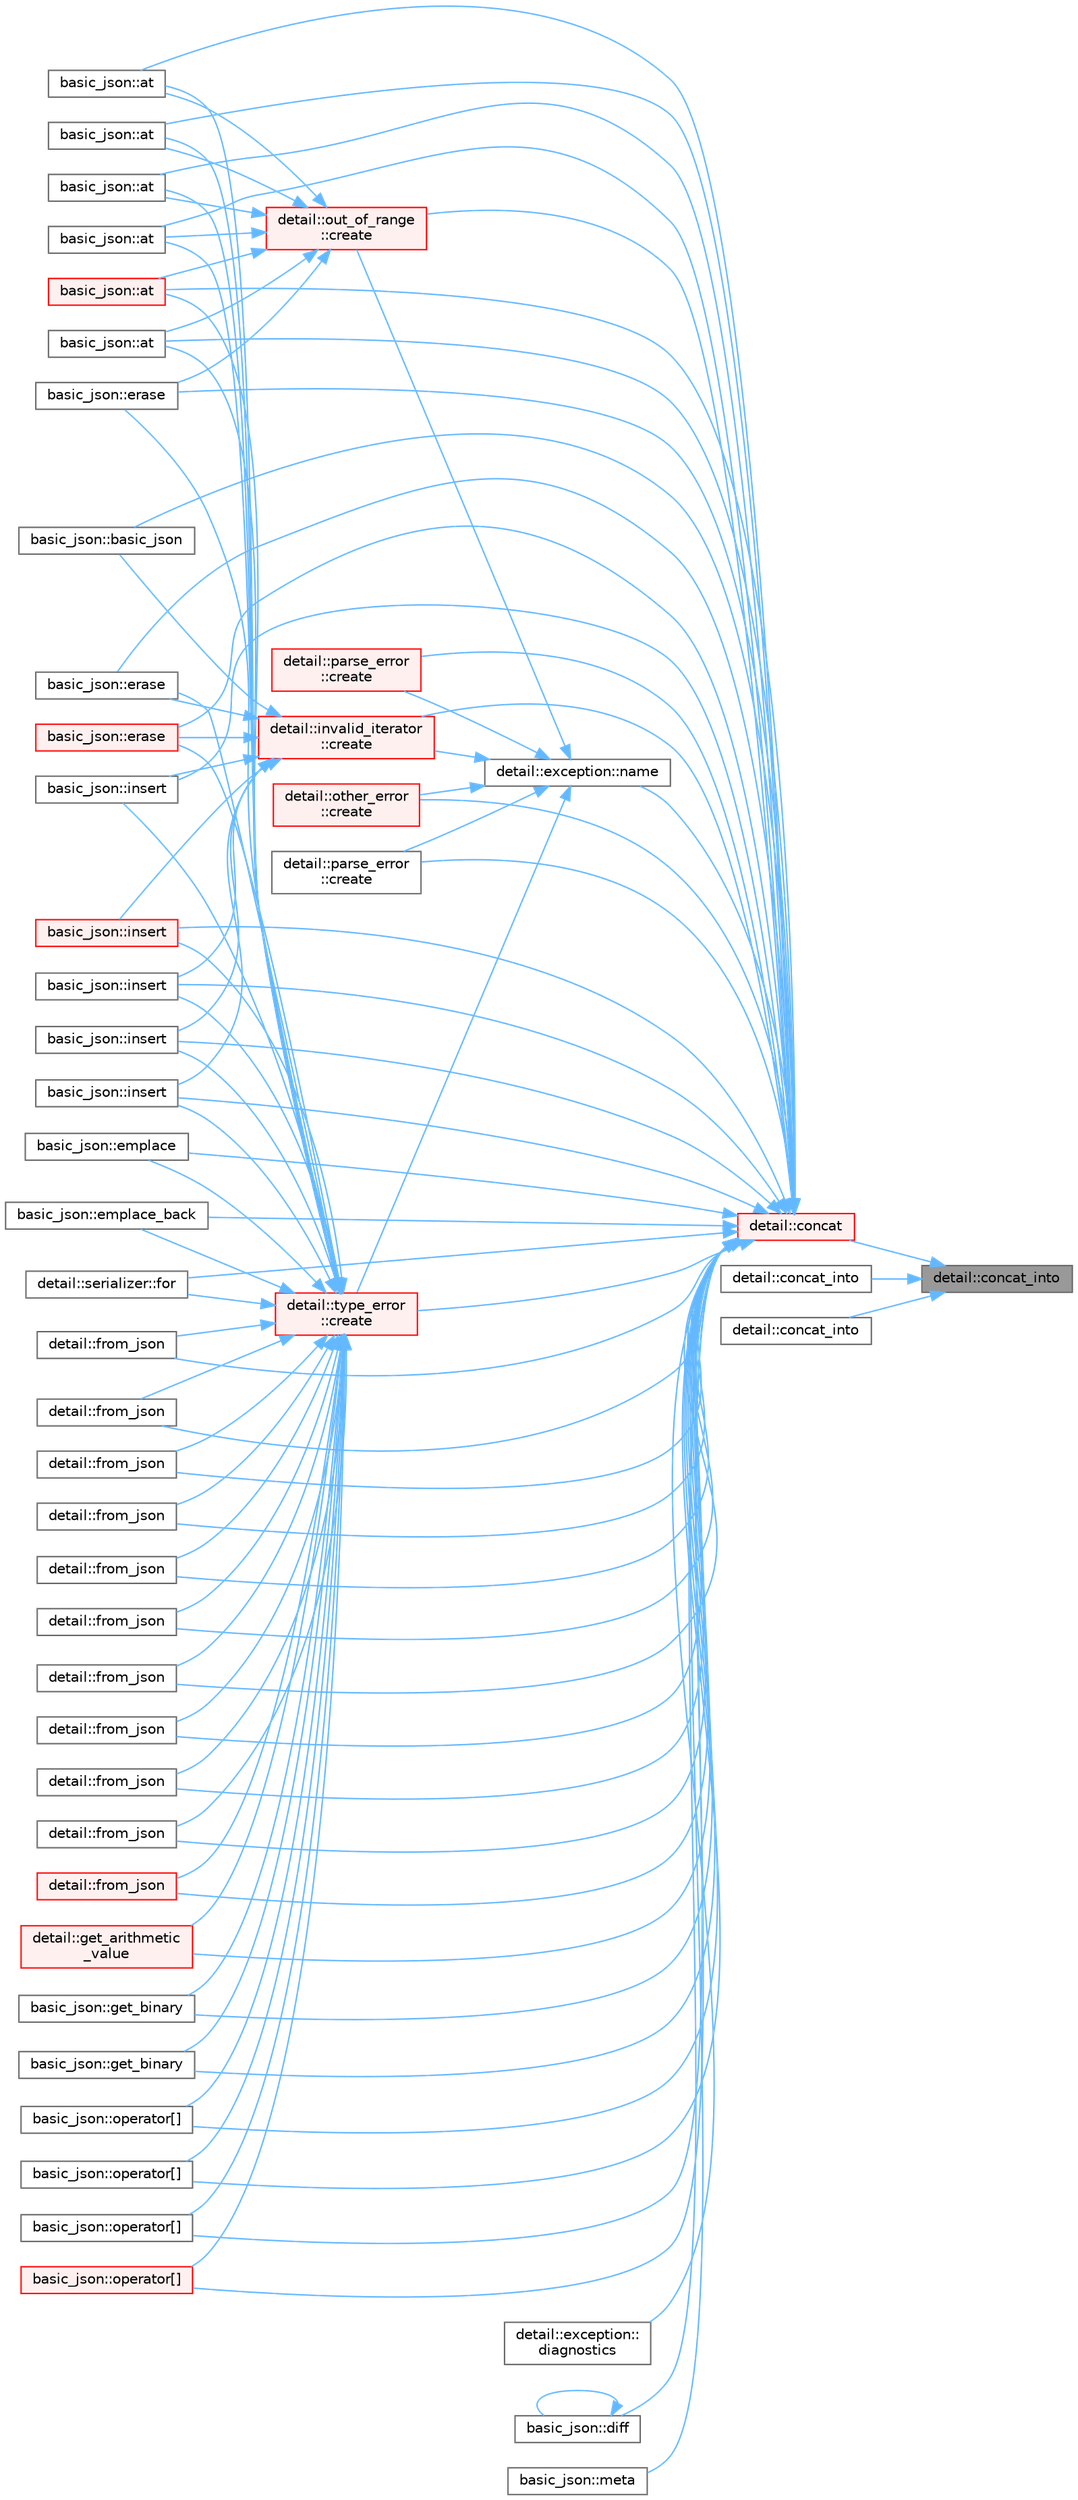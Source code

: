 digraph "detail::concat_into"
{
 // LATEX_PDF_SIZE
  bgcolor="transparent";
  edge [fontname=Helvetica,fontsize=10,labelfontname=Helvetica,labelfontsize=10];
  node [fontname=Helvetica,fontsize=10,shape=box,height=0.2,width=0.4];
  rankdir="RL";
  Node1 [id="Node000001",label="detail::concat_into",height=0.2,width=0.4,color="gray40", fillcolor="grey60", style="filled", fontcolor="black",tooltip=" "];
  Node1 -> Node2 [id="edge1_Node000001_Node000002",dir="back",color="steelblue1",style="solid",tooltip=" "];
  Node2 [id="Node000002",label="detail::concat",height=0.2,width=0.4,color="red", fillcolor="#FFF0F0", style="filled",URL="$namespacedetail.html#a266fb3d4bf633ad6c506434cc91164da",tooltip=" "];
  Node2 -> Node3 [id="edge2_Node000002_Node000003",dir="back",color="steelblue1",style="solid",tooltip=" "];
  Node3 [id="Node000003",label="basic_json::at",height=0.2,width=0.4,color="grey40", fillcolor="white", style="filled",URL="$classbasic__json.html#accafaaf23f60bb245ddb1fa0972b33a3",tooltip="access specified object element with bounds checking"];
  Node2 -> Node4 [id="edge3_Node000002_Node000004",dir="back",color="steelblue1",style="solid",tooltip=" "];
  Node4 [id="Node000004",label="basic_json::at",height=0.2,width=0.4,color="grey40", fillcolor="white", style="filled",URL="$classbasic__json.html#aba9a21714e81e98fc5786a2339ea1665",tooltip="access specified object element with bounds checking"];
  Node2 -> Node5 [id="edge4_Node000002_Node000005",dir="back",color="steelblue1",style="solid",tooltip=" "];
  Node5 [id="Node000005",label="basic_json::at",height=0.2,width=0.4,color="grey40", fillcolor="white", style="filled",URL="$classbasic__json.html#a4cd9ba2f2164d9cee83b07f76d40843f",tooltip="access specified object element with bounds checking"];
  Node2 -> Node6 [id="edge5_Node000002_Node000006",dir="back",color="steelblue1",style="solid",tooltip=" "];
  Node6 [id="Node000006",label="basic_json::at",height=0.2,width=0.4,color="grey40", fillcolor="white", style="filled",URL="$classbasic__json.html#a7ae6267ca4bd85e25f61dc5ba30204da",tooltip="access specified object element with bounds checking"];
  Node2 -> Node7 [id="edge6_Node000002_Node000007",dir="back",color="steelblue1",style="solid",tooltip=" "];
  Node7 [id="Node000007",label="basic_json::at",height=0.2,width=0.4,color="red", fillcolor="#FFF0F0", style="filled",URL="$classbasic__json.html#a899e4623fe377af5c9ad14c40c64280c",tooltip="access specified array element with bounds checking"];
  Node2 -> Node10 [id="edge7_Node000002_Node000010",dir="back",color="steelblue1",style="solid",tooltip=" "];
  Node10 [id="Node000010",label="basic_json::at",height=0.2,width=0.4,color="grey40", fillcolor="white", style="filled",URL="$classbasic__json.html#af076d8a80f4263cf821da2033d5773b6",tooltip="access specified array element with bounds checking"];
  Node2 -> Node11 [id="edge8_Node000002_Node000011",dir="back",color="steelblue1",style="solid",tooltip=" "];
  Node11 [id="Node000011",label="basic_json::basic_json",height=0.2,width=0.4,color="grey40", fillcolor="white", style="filled",URL="$classbasic__json.html#af97b4fcd01509076c8a7b32ec1a10aec",tooltip="construct a JSON container given an iterator range"];
  Node2 -> Node12 [id="edge9_Node000002_Node000012",dir="back",color="steelblue1",style="solid",tooltip=" "];
  Node12 [id="Node000012",label="detail::parse_error\l::create",height=0.2,width=0.4,color="red", fillcolor="#FFF0F0", style="filled",URL="$classdetail_1_1parse__error.html#a07046ea9f33d28f120af188ed674d6df",tooltip="create a parse error exception"];
  Node2 -> Node20 [id="edge10_Node000002_Node000020",dir="back",color="steelblue1",style="solid",tooltip=" "];
  Node20 [id="Node000020",label="detail::invalid_iterator\l::create",height=0.2,width=0.4,color="red", fillcolor="#FFF0F0", style="filled",URL="$classdetail_1_1invalid__iterator.html#a35d0b713b151188622791891314949f9",tooltip=" "];
  Node20 -> Node11 [id="edge11_Node000020_Node000011",dir="back",color="steelblue1",style="solid",tooltip=" "];
  Node20 -> Node21 [id="edge12_Node000020_Node000021",dir="back",color="steelblue1",style="solid",tooltip=" "];
  Node21 [id="Node000021",label="basic_json::erase",height=0.2,width=0.4,color="grey40", fillcolor="white", style="filled",URL="$classbasic__json.html#a437b81c6e968a4192a22bc0de6c4df80",tooltip="remove elements given an iterator range"];
  Node20 -> Node22 [id="edge13_Node000020_Node000022",dir="back",color="steelblue1",style="solid",tooltip=" "];
  Node22 [id="Node000022",label="basic_json::erase",height=0.2,width=0.4,color="red", fillcolor="#FFF0F0", style="filled",URL="$classbasic__json.html#a7d0fef086b1b72372113db6ce7446189",tooltip="remove element given an iterator"];
  Node20 -> Node24 [id="edge14_Node000020_Node000024",dir="back",color="steelblue1",style="solid",tooltip=" "];
  Node24 [id="Node000024",label="basic_json::insert",height=0.2,width=0.4,color="grey40", fillcolor="white", style="filled",URL="$classbasic__json.html#aaf55c485c75ddd7bd5f9791e59d3aec7",tooltip="inserts range of elements into object"];
  Node20 -> Node25 [id="edge15_Node000020_Node000025",dir="back",color="steelblue1",style="solid",tooltip=" "];
  Node25 [id="Node000025",label="basic_json::insert",height=0.2,width=0.4,color="red", fillcolor="#FFF0F0", style="filled",URL="$classbasic__json.html#a7f3817060c2bec896a99cb2c236b9c27",tooltip="inserts element into array"];
  Node20 -> Node27 [id="edge16_Node000020_Node000027",dir="back",color="steelblue1",style="solid",tooltip=" "];
  Node27 [id="Node000027",label="basic_json::insert",height=0.2,width=0.4,color="grey40", fillcolor="white", style="filled",URL="$classbasic__json.html#a68e1707248a00a2608a304da5ae5c911",tooltip="inserts range of elements into array"];
  Node20 -> Node28 [id="edge17_Node000020_Node000028",dir="back",color="steelblue1",style="solid",tooltip=" "];
  Node28 [id="Node000028",label="basic_json::insert",height=0.2,width=0.4,color="grey40", fillcolor="white", style="filled",URL="$classbasic__json.html#abdfee6a3db80431a24c68bfaf038c47d",tooltip="inserts elements from initializer list into array"];
  Node20 -> Node29 [id="edge18_Node000020_Node000029",dir="back",color="steelblue1",style="solid",tooltip=" "];
  Node29 [id="Node000029",label="basic_json::insert",height=0.2,width=0.4,color="grey40", fillcolor="white", style="filled",URL="$classbasic__json.html#a47b623200562da188886a385c716d101",tooltip="inserts copies of element into array"];
  Node2 -> Node43 [id="edge19_Node000002_Node000043",dir="back",color="steelblue1",style="solid",tooltip=" "];
  Node43 [id="Node000043",label="detail::type_error\l::create",height=0.2,width=0.4,color="red", fillcolor="#FFF0F0", style="filled",URL="$classdetail_1_1type__error.html#a2d25372628cf1e09ec67718f4bc42762",tooltip=" "];
  Node43 -> Node3 [id="edge20_Node000043_Node000003",dir="back",color="steelblue1",style="solid",tooltip=" "];
  Node43 -> Node4 [id="edge21_Node000043_Node000004",dir="back",color="steelblue1",style="solid",tooltip=" "];
  Node43 -> Node5 [id="edge22_Node000043_Node000005",dir="back",color="steelblue1",style="solid",tooltip=" "];
  Node43 -> Node6 [id="edge23_Node000043_Node000006",dir="back",color="steelblue1",style="solid",tooltip=" "];
  Node43 -> Node7 [id="edge24_Node000043_Node000007",dir="back",color="steelblue1",style="solid",tooltip=" "];
  Node43 -> Node10 [id="edge25_Node000043_Node000010",dir="back",color="steelblue1",style="solid",tooltip=" "];
  Node43 -> Node45 [id="edge26_Node000043_Node000045",dir="back",color="steelblue1",style="solid",tooltip=" "];
  Node45 [id="Node000045",label="basic_json::emplace",height=0.2,width=0.4,color="grey40", fillcolor="white", style="filled",URL="$classbasic__json.html#af298488e59ff260d2ca950070cf19196",tooltip="add an object to an object if key does not exist"];
  Node43 -> Node46 [id="edge27_Node000043_Node000046",dir="back",color="steelblue1",style="solid",tooltip=" "];
  Node46 [id="Node000046",label="basic_json::emplace_back",height=0.2,width=0.4,color="grey40", fillcolor="white", style="filled",URL="$classbasic__json.html#ac5f0a15957842b188826aea98a9cfd3d",tooltip="add an object to an array"];
  Node43 -> Node47 [id="edge28_Node000043_Node000047",dir="back",color="steelblue1",style="solid",tooltip=" "];
  Node47 [id="Node000047",label="basic_json::erase",height=0.2,width=0.4,color="grey40", fillcolor="white", style="filled",URL="$classbasic__json.html#ac2c58b5f34c2ff56e27630214f5a9df4",tooltip="remove element from a JSON array given an index"];
  Node43 -> Node21 [id="edge29_Node000043_Node000021",dir="back",color="steelblue1",style="solid",tooltip=" "];
  Node43 -> Node22 [id="edge30_Node000043_Node000022",dir="back",color="steelblue1",style="solid",tooltip=" "];
  Node43 -> Node48 [id="edge31_Node000043_Node000048",dir="back",color="steelblue1",style="solid",tooltip=" "];
  Node48 [id="Node000048",label="detail::serializer::for",height=0.2,width=0.4,color="grey40", fillcolor="white", style="filled",URL="$classdetail_1_1serializer.html#a491abc2de2affbc9c3490bde110b7f07",tooltip=" "];
  Node43 -> Node49 [id="edge32_Node000043_Node000049",dir="back",color="steelblue1",style="solid",tooltip=" "];
  Node49 [id="Node000049",label="detail::from_json",height=0.2,width=0.4,color="grey40", fillcolor="white", style="filled",URL="$namespacedetail.html#a5679c0faebc99f95ebfd2cb33406cdfc",tooltip=" "];
  Node43 -> Node50 [id="edge33_Node000043_Node000050",dir="back",color="steelblue1",style="solid",tooltip=" "];
  Node50 [id="Node000050",label="detail::from_json",height=0.2,width=0.4,color="grey40", fillcolor="white", style="filled",URL="$namespacedetail.html#a65752fffa784667e7b4ea8bdd0ec6669",tooltip=" "];
  Node43 -> Node51 [id="edge34_Node000043_Node000051",dir="back",color="steelblue1",style="solid",tooltip=" "];
  Node51 [id="Node000051",label="detail::from_json",height=0.2,width=0.4,color="grey40", fillcolor="white", style="filled",URL="$namespacedetail.html#a906affddceb2daa6a462c5c02ce53761",tooltip=" "];
  Node43 -> Node52 [id="edge35_Node000043_Node000052",dir="back",color="steelblue1",style="solid",tooltip=" "];
  Node52 [id="Node000052",label="detail::from_json",height=0.2,width=0.4,color="grey40", fillcolor="white", style="filled",URL="$namespacedetail.html#aa1a92ab7f5de728919535b5714a4eda6",tooltip=" "];
  Node43 -> Node53 [id="edge36_Node000043_Node000053",dir="back",color="steelblue1",style="solid",tooltip=" "];
  Node53 [id="Node000053",label="detail::from_json",height=0.2,width=0.4,color="grey40", fillcolor="white", style="filled",URL="$namespacedetail.html#a6b60b3f3a22e35323af3ecbb1d7e2464",tooltip=" "];
  Node43 -> Node54 [id="edge37_Node000043_Node000054",dir="back",color="steelblue1",style="solid",tooltip=" "];
  Node54 [id="Node000054",label="detail::from_json",height=0.2,width=0.4,color="grey40", fillcolor="white", style="filled",URL="$namespacedetail.html#a1dee67b2f27eb606b7174ff7e7e56c49",tooltip=" "];
  Node43 -> Node55 [id="edge38_Node000043_Node000055",dir="back",color="steelblue1",style="solid",tooltip=" "];
  Node55 [id="Node000055",label="detail::from_json",height=0.2,width=0.4,color="grey40", fillcolor="white", style="filled",URL="$namespacedetail.html#aa0e2a2cdcf751b91b3fd1384add531cd",tooltip=" "];
  Node43 -> Node56 [id="edge39_Node000043_Node000056",dir="back",color="steelblue1",style="solid",tooltip=" "];
  Node56 [id="Node000056",label="detail::from_json",height=0.2,width=0.4,color="grey40", fillcolor="white", style="filled",URL="$namespacedetail.html#a0ad294bce6911925bbb3afaaf5cafb50",tooltip=" "];
  Node43 -> Node57 [id="edge40_Node000043_Node000057",dir="back",color="steelblue1",style="solid",tooltip=" "];
  Node57 [id="Node000057",label="detail::from_json",height=0.2,width=0.4,color="grey40", fillcolor="white", style="filled",URL="$namespacedetail.html#ae1f62aac7ce53a789f545f54e41e8926",tooltip=" "];
  Node43 -> Node58 [id="edge41_Node000043_Node000058",dir="back",color="steelblue1",style="solid",tooltip=" "];
  Node58 [id="Node000058",label="detail::from_json",height=0.2,width=0.4,color="grey40", fillcolor="white", style="filled",URL="$namespacedetail.html#a0b01c920706dca5df2940f1f09728db3",tooltip=" "];
  Node43 -> Node59 [id="edge42_Node000043_Node000059",dir="back",color="steelblue1",style="solid",tooltip=" "];
  Node59 [id="Node000059",label="detail::from_json",height=0.2,width=0.4,color="red", fillcolor="#FFF0F0", style="filled",URL="$namespacedetail.html#ac8fc7fc4703cbd8edd7bb43a94adf92b",tooltip=" "];
  Node43 -> Node61 [id="edge43_Node000043_Node000061",dir="back",color="steelblue1",style="solid",tooltip=" "];
  Node61 [id="Node000061",label="detail::get_arithmetic\l_value",height=0.2,width=0.4,color="red", fillcolor="#FFF0F0", style="filled",URL="$namespacedetail.html#ad10dc6af43ec8e72954eb2ac08c8698b",tooltip=" "];
  Node43 -> Node66 [id="edge44_Node000043_Node000066",dir="back",color="steelblue1",style="solid",tooltip=" "];
  Node66 [id="Node000066",label="basic_json::get_binary",height=0.2,width=0.4,color="grey40", fillcolor="white", style="filled",URL="$classbasic__json.html#aaa2432a7c01833b02c6330709211ede7",tooltip="get a binary value"];
  Node43 -> Node67 [id="edge45_Node000043_Node000067",dir="back",color="steelblue1",style="solid",tooltip=" "];
  Node67 [id="Node000067",label="basic_json::get_binary",height=0.2,width=0.4,color="grey40", fillcolor="white", style="filled",URL="$classbasic__json.html#a67d6da9fb8325a87d9513f960d88512a",tooltip="get a binary value"];
  Node43 -> Node24 [id="edge46_Node000043_Node000024",dir="back",color="steelblue1",style="solid",tooltip=" "];
  Node43 -> Node25 [id="edge47_Node000043_Node000025",dir="back",color="steelblue1",style="solid",tooltip=" "];
  Node43 -> Node27 [id="edge48_Node000043_Node000027",dir="back",color="steelblue1",style="solid",tooltip=" "];
  Node43 -> Node28 [id="edge49_Node000043_Node000028",dir="back",color="steelblue1",style="solid",tooltip=" "];
  Node43 -> Node29 [id="edge50_Node000043_Node000029",dir="back",color="steelblue1",style="solid",tooltip=" "];
  Node43 -> Node68 [id="edge51_Node000043_Node000068",dir="back",color="steelblue1",style="solid",tooltip=" "];
  Node68 [id="Node000068",label="basic_json::operator[]",height=0.2,width=0.4,color="grey40", fillcolor="white", style="filled",URL="$classbasic__json.html#a3d3ea17617e94886f3e86ac921095a13",tooltip="access specified object element"];
  Node43 -> Node69 [id="edge52_Node000043_Node000069",dir="back",color="steelblue1",style="solid",tooltip=" "];
  Node69 [id="Node000069",label="basic_json::operator[]",height=0.2,width=0.4,color="grey40", fillcolor="white", style="filled",URL="$classbasic__json.html#a06fe1a1c7aa8c193c73aa40b17ee5f68",tooltip="access specified object element"];
  Node43 -> Node70 [id="edge53_Node000043_Node000070",dir="back",color="steelblue1",style="solid",tooltip=" "];
  Node70 [id="Node000070",label="basic_json::operator[]",height=0.2,width=0.4,color="grey40", fillcolor="white", style="filled",URL="$classbasic__json.html#a2e11a3f2a234cd296b515173b6a3b986",tooltip="access specified object element"];
  Node43 -> Node71 [id="edge54_Node000043_Node000071",dir="back",color="steelblue1",style="solid",tooltip=" "];
  Node71 [id="Node000071",label="basic_json::operator[]",height=0.2,width=0.4,color="red", fillcolor="#FFF0F0", style="filled",URL="$classbasic__json.html#ab4f511db82b9d5eba85d5b2b8e1c6dbb",tooltip="access specified array element"];
  Node2 -> Node98 [id="edge55_Node000002_Node000098",dir="back",color="steelblue1",style="solid",tooltip=" "];
  Node98 [id="Node000098",label="detail::out_of_range\l::create",height=0.2,width=0.4,color="red", fillcolor="#FFF0F0", style="filled",URL="$classdetail_1_1out__of__range.html#a79ea0d3ec02a853629dc827e045ecff5",tooltip=" "];
  Node98 -> Node3 [id="edge56_Node000098_Node000003",dir="back",color="steelblue1",style="solid",tooltip=" "];
  Node98 -> Node4 [id="edge57_Node000098_Node000004",dir="back",color="steelblue1",style="solid",tooltip=" "];
  Node98 -> Node5 [id="edge58_Node000098_Node000005",dir="back",color="steelblue1",style="solid",tooltip=" "];
  Node98 -> Node6 [id="edge59_Node000098_Node000006",dir="back",color="steelblue1",style="solid",tooltip=" "];
  Node98 -> Node7 [id="edge60_Node000098_Node000007",dir="back",color="steelblue1",style="solid",tooltip=" "];
  Node98 -> Node10 [id="edge61_Node000098_Node000010",dir="back",color="steelblue1",style="solid",tooltip=" "];
  Node98 -> Node47 [id="edge62_Node000098_Node000047",dir="back",color="steelblue1",style="solid",tooltip=" "];
  Node2 -> Node102 [id="edge63_Node000002_Node000102",dir="back",color="steelblue1",style="solid",tooltip=" "];
  Node102 [id="Node000102",label="detail::other_error\l::create",height=0.2,width=0.4,color="red", fillcolor="#FFF0F0", style="filled",URL="$classdetail_1_1other__error.html#a687565ec69bfdf7a15f9a672038b0f0f",tooltip=" "];
  Node2 -> Node103 [id="edge64_Node000002_Node000103",dir="back",color="steelblue1",style="solid",tooltip=" "];
  Node103 [id="Node000103",label="detail::parse_error\l::create",height=0.2,width=0.4,color="grey40", fillcolor="white", style="filled",URL="$classdetail_1_1parse__error.html#a55b7ac869c65efd530fbf3dee18c5e9c",tooltip=" "];
  Node2 -> Node104 [id="edge65_Node000002_Node000104",dir="back",color="steelblue1",style="solid",tooltip=" "];
  Node104 [id="Node000104",label="detail::exception::\ldiagnostics",height=0.2,width=0.4,color="grey40", fillcolor="white", style="filled",URL="$classdetail_1_1exception.html#af3739c53fe56a1712754d13dfa561f80",tooltip=" "];
  Node2 -> Node105 [id="edge66_Node000002_Node000105",dir="back",color="steelblue1",style="solid",tooltip=" "];
  Node105 [id="Node000105",label="basic_json::diff",height=0.2,width=0.4,color="grey40", fillcolor="white", style="filled",URL="$classbasic__json.html#a699ef418df577e75f28dfce6b04d6c2f",tooltip="creates a diff as a JSON patch"];
  Node105 -> Node105 [id="edge67_Node000105_Node000105",dir="back",color="steelblue1",style="solid",tooltip=" "];
  Node2 -> Node45 [id="edge68_Node000002_Node000045",dir="back",color="steelblue1",style="solid",tooltip=" "];
  Node2 -> Node46 [id="edge69_Node000002_Node000046",dir="back",color="steelblue1",style="solid",tooltip=" "];
  Node2 -> Node47 [id="edge70_Node000002_Node000047",dir="back",color="steelblue1",style="solid",tooltip=" "];
  Node2 -> Node21 [id="edge71_Node000002_Node000021",dir="back",color="steelblue1",style="solid",tooltip=" "];
  Node2 -> Node22 [id="edge72_Node000002_Node000022",dir="back",color="steelblue1",style="solid",tooltip=" "];
  Node2 -> Node48 [id="edge73_Node000002_Node000048",dir="back",color="steelblue1",style="solid",tooltip=" "];
  Node2 -> Node49 [id="edge74_Node000002_Node000049",dir="back",color="steelblue1",style="solid",tooltip=" "];
  Node2 -> Node50 [id="edge75_Node000002_Node000050",dir="back",color="steelblue1",style="solid",tooltip=" "];
  Node2 -> Node51 [id="edge76_Node000002_Node000051",dir="back",color="steelblue1",style="solid",tooltip=" "];
  Node2 -> Node52 [id="edge77_Node000002_Node000052",dir="back",color="steelblue1",style="solid",tooltip=" "];
  Node2 -> Node53 [id="edge78_Node000002_Node000053",dir="back",color="steelblue1",style="solid",tooltip=" "];
  Node2 -> Node54 [id="edge79_Node000002_Node000054",dir="back",color="steelblue1",style="solid",tooltip=" "];
  Node2 -> Node55 [id="edge80_Node000002_Node000055",dir="back",color="steelblue1",style="solid",tooltip=" "];
  Node2 -> Node56 [id="edge81_Node000002_Node000056",dir="back",color="steelblue1",style="solid",tooltip=" "];
  Node2 -> Node57 [id="edge82_Node000002_Node000057",dir="back",color="steelblue1",style="solid",tooltip=" "];
  Node2 -> Node58 [id="edge83_Node000002_Node000058",dir="back",color="steelblue1",style="solid",tooltip=" "];
  Node2 -> Node59 [id="edge84_Node000002_Node000059",dir="back",color="steelblue1",style="solid",tooltip=" "];
  Node2 -> Node61 [id="edge85_Node000002_Node000061",dir="back",color="steelblue1",style="solid",tooltip=" "];
  Node2 -> Node66 [id="edge86_Node000002_Node000066",dir="back",color="steelblue1",style="solid",tooltip=" "];
  Node2 -> Node67 [id="edge87_Node000002_Node000067",dir="back",color="steelblue1",style="solid",tooltip=" "];
  Node2 -> Node24 [id="edge88_Node000002_Node000024",dir="back",color="steelblue1",style="solid",tooltip=" "];
  Node2 -> Node25 [id="edge89_Node000002_Node000025",dir="back",color="steelblue1",style="solid",tooltip=" "];
  Node2 -> Node27 [id="edge90_Node000002_Node000027",dir="back",color="steelblue1",style="solid",tooltip=" "];
  Node2 -> Node28 [id="edge91_Node000002_Node000028",dir="back",color="steelblue1",style="solid",tooltip=" "];
  Node2 -> Node29 [id="edge92_Node000002_Node000029",dir="back",color="steelblue1",style="solid",tooltip=" "];
  Node2 -> Node106 [id="edge93_Node000002_Node000106",dir="back",color="steelblue1",style="solid",tooltip=" "];
  Node106 [id="Node000106",label="basic_json::meta",height=0.2,width=0.4,color="grey40", fillcolor="white", style="filled",URL="$classbasic__json.html#a7b435c2ed2db99cb1daa78ae3c6c4580",tooltip="returns version information on the library"];
  Node2 -> Node107 [id="edge94_Node000002_Node000107",dir="back",color="steelblue1",style="solid",tooltip=" "];
  Node107 [id="Node000107",label="detail::exception::name",height=0.2,width=0.4,color="grey40", fillcolor="white", style="filled",URL="$classdetail_1_1exception.html#a8f1eb56b9964c8dd84d89d0da98d883b",tooltip=" "];
  Node107 -> Node12 [id="edge95_Node000107_Node000012",dir="back",color="steelblue1",style="solid",tooltip=" "];
  Node107 -> Node20 [id="edge96_Node000107_Node000020",dir="back",color="steelblue1",style="solid",tooltip=" "];
  Node107 -> Node43 [id="edge97_Node000107_Node000043",dir="back",color="steelblue1",style="solid",tooltip=" "];
  Node107 -> Node98 [id="edge98_Node000107_Node000098",dir="back",color="steelblue1",style="solid",tooltip=" "];
  Node107 -> Node102 [id="edge99_Node000107_Node000102",dir="back",color="steelblue1",style="solid",tooltip=" "];
  Node107 -> Node103 [id="edge100_Node000107_Node000103",dir="back",color="steelblue1",style="solid",tooltip=" "];
  Node2 -> Node68 [id="edge101_Node000002_Node000068",dir="back",color="steelblue1",style="solid",tooltip=" "];
  Node2 -> Node69 [id="edge102_Node000002_Node000069",dir="back",color="steelblue1",style="solid",tooltip=" "];
  Node2 -> Node70 [id="edge103_Node000002_Node000070",dir="back",color="steelblue1",style="solid",tooltip=" "];
  Node2 -> Node71 [id="edge104_Node000002_Node000071",dir="back",color="steelblue1",style="solid",tooltip=" "];
  Node1 -> Node112 [id="edge105_Node000001_Node000112",dir="back",color="steelblue1",style="solid",tooltip=" "];
  Node112 [id="Node000112",label="detail::concat_into",height=0.2,width=0.4,color="grey40", fillcolor="white", style="filled",URL="$namespacedetail.html#aa16fc2d4a149a0e3ac68ceb98b153815",tooltip=" "];
  Node1 -> Node113 [id="edge106_Node000001_Node000113",dir="back",color="steelblue1",style="solid",tooltip=" "];
  Node113 [id="Node000113",label="detail::concat_into",height=0.2,width=0.4,color="grey40", fillcolor="white", style="filled",URL="$namespacedetail.html#a78434fad7c03e66afdd06a6df628315a",tooltip=" "];
}
